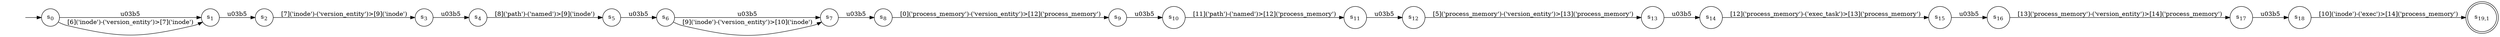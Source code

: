 digraph NFA {
    rankdir = LR;
    I [style = invis];
    I -> S0;
    S0 [label = <s<sub>0</sub>>, shape = circle];
    S1 [label = <s<sub>1</sub>>, shape = circle];
    S2 [label = <s<sub>2</sub>>, shape = circle];
    S3 [label = <s<sub>3</sub>>, shape = circle];
    S4 [label = <s<sub>4</sub>>, shape = circle];
    S5 [label = <s<sub>5</sub>>, shape = circle];
    S6 [label = <s<sub>6</sub>>, shape = circle];
    S7 [label = <s<sub>7</sub>>, shape = circle];
    S8 [label = <s<sub>8</sub>>, shape = circle];
    S9 [label = <s<sub>9</sub>>, shape = circle];
    S10 [label = <s<sub>10</sub>>, shape = circle];
    S11 [label = <s<sub>11</sub>>, shape = circle];
    S12 [label = <s<sub>12</sub>>, shape = circle];
    S13 [label = <s<sub>13</sub>>, shape = circle];
    S14 [label = <s<sub>14</sub>>, shape = circle];
    S15 [label = <s<sub>15</sub>>, shape = circle];
    S16 [label = <s<sub>16</sub>>, shape = circle];
    S17 [label = <s<sub>17</sub>>, shape = circle];
    S18 [label = <s<sub>18</sub>>, shape = circle];
    S19 [label = <s<sub>19,1</sub>>, shape = circle, peripheries = 2];
    S18 -> S19 [label = "[10]('inode')-('exec')>[14]('process_memory')"];
    S17 -> S18 [label = "\u03b5"];
    S16 -> S17 [label = "[13]('process_memory')-('version_entity')>[14]('process_memory')"];
    S15 -> S16 [label = "\u03b5"];
    S14 -> S15 [label = "[12]('process_memory')-('exec_task')>[13]('process_memory')"];
    S13 -> S14 [label = "\u03b5"];
    S12 -> S13 [label = "[5]('process_memory')-('version_entity')>[13]('process_memory')"];
    S11 -> S12 [label = "\u03b5"];
    S10 -> S11 [label = "[11]('path')-('named')>[12]('process_memory')"];
    S9 -> S10 [label = "\u03b5"];
    S8 -> S9 [label = "[0]('process_memory')-('version_entity')>[12]('process_memory')"];
    S7 -> S8 [label = "\u03b5"];
    S6 -> S7 [label = "\u03b5"];
    S6 -> S7 [label = "[9]('inode')-('version_entity')>[10]('inode')"];
    S5 -> S6 [label = "\u03b5"];
    S4 -> S5 [label = "[8]('path')-('named')>[9]('inode')"];
    S3 -> S4 [label = "\u03b5"];
    S2 -> S3 [label = "[7]('inode')-('version_entity')>[9]('inode')"];
    S1 -> S2 [label = "\u03b5"];
    S0 -> S1 [label = "\u03b5"];
    S0 -> S1 [label = "[6]('inode')-('version_entity')>[7]('inode')"];
}
